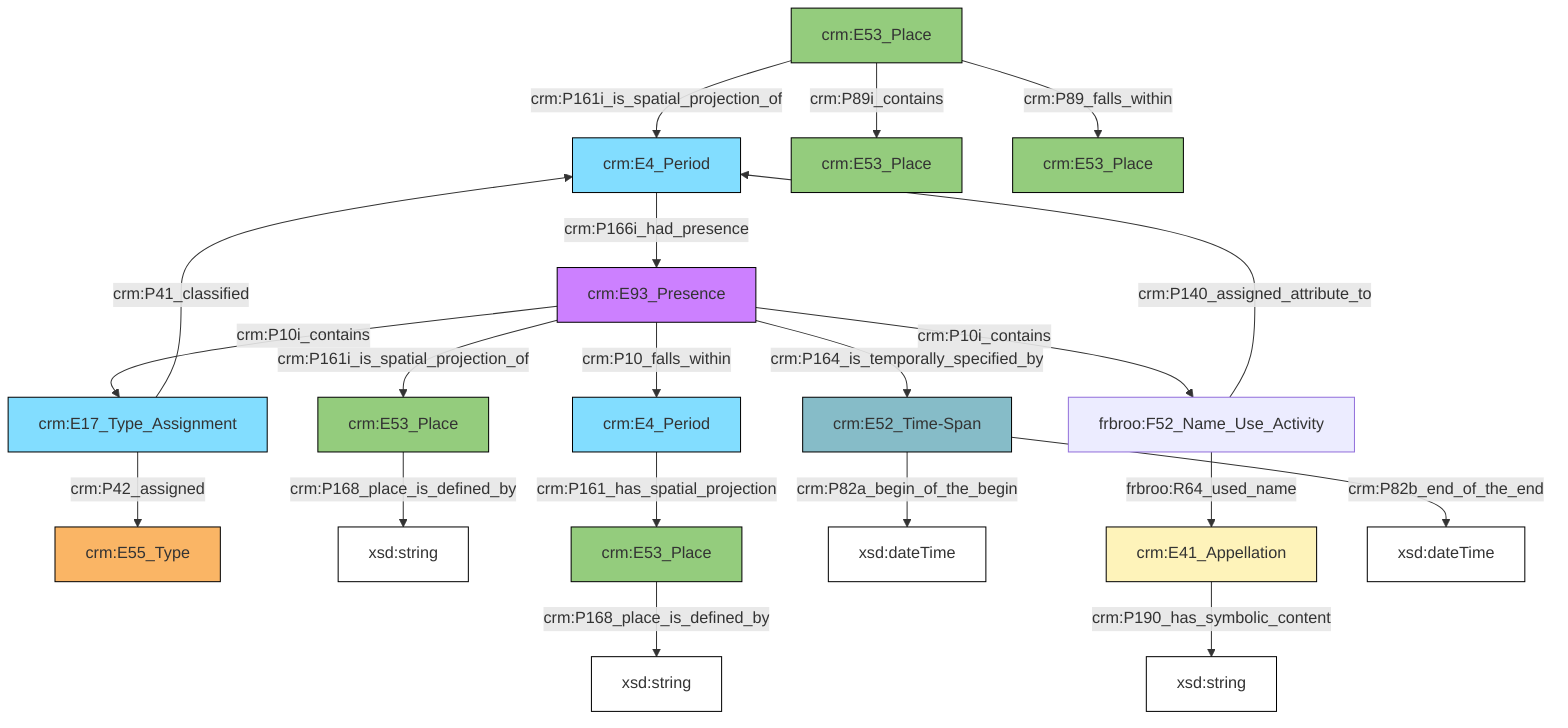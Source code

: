 flowchart TD
classDef Literal fill:#ffffff,stroke:#000000,color:;
classDef Literal_URI fill:#ffffff,stroke:#000000,color:;
classDef crm_E1_CRM_Entity fill:#ffffff,stroke:#000000,color:;
classDef crm_E1_CRM_Entity_URI fill:#ffffff,stroke:#000000,color:;
classDef crm_E2_Temporal_Entity fill:#82ddff,stroke:#000000,color:;
classDef crm_E2_Temporal_Entity_URI fill:#d2effa,stroke:#000000,color:;
classDef crm_E55_Type fill:#fab565,stroke:#000000,color:;
classDef crm_E55_Type_URI fill:#fde7ce,stroke:#000000,color:;
classDef crm_E52_Time-Span fill:#86bcc8,stroke:#000000,color:;
classDef crm_E52_Time-Span_URI fill:#dcebef,stroke:#000000,color:;
classDef crm_E41_Appellation fill:#fef3ba,stroke:#000000,color:;
classDef crm_E41_Appellation_URI fill:#fffae6,stroke:#000000,color:;
classDef crm_E53_Place fill:#94cc7d,stroke:#000000,color:;
classDef crm_E53_Place_URI fill:#e1f1da,stroke:#000000,color:;
classDef crm_E77_Persistent_Item fill:#ffffff,stroke:#000000,color:;
classDef crm_E77_Persistent_Item_URI fill:#ffffff,stroke:#000000,color:;
classDef crm_E28_Conceptual_Object fill:#fddc34,stroke:#000000,color:;
classDef crm_E28_Conceptual_Object_URI fill:#fef6cd,stroke:#000000,color:;
classDef crm_E18_Physical_Thing fill:#c78e66,stroke:#000000,color:;
classDef crm_E18_Physical_Thing_URI fill:#e3c8b5,stroke:#000000,color:;
classDef crm_E39_Actor fill:#ffbdca,stroke:#000000,color:;
classDef crm_E39_Actor_URI fill:#ffe6eb,stroke:#000000,color:;
classDef crm_E54_Dimension fill:#b8b8b8,stroke:#000000,color:;
classDef crm_E54_Dimension_URI fill:#f2f2f2,stroke:#000000,color:;
classDef crm_E92_Spacetime_Volume fill:#cc80ff,stroke:#000000,color:;
classDef crm_E92_Spacetime_Volume_URI fill:#ebccff,stroke:#000000,color:;
classDef crm_E59_Primitive_Value fill:#f0f0f0,stroke:#000000,color:;
classDef crm_E59_Primitive_Value_URI fill:#f2f2f2,stroke:#000000,color:;
classDef crm_PC0_Typed_CRM_Property fill:#ffffff,stroke:#000000,color:;
classDef crm_PC0_Typed_CRM_Property_URI fill:#ffffff,stroke:#000000,color:;
classDef Multi fill:#cccccc,stroke:#000000,color:;
classDef Multi_URI fill:#cccccc,stroke:#000000,color:;
2["crm:E93_Presence"]:::crm_E92_Spacetime_Volume -->|crm:P164_is_temporally_specified_by| 3["crm:E52_Time-Span"]:::crm_E52_Time-Span
4["frbroo:F52_Name_Use_Activity"]:::Default -->|crm:P140_assigned_attribute_to| 0["crm:E4_Period"]:::crm_E2_Temporal_Entity
2["crm:E93_Presence"]:::crm_E92_Spacetime_Volume -->|crm:P10_falls_within| 7["crm:E4_Period"]:::crm_E2_Temporal_Entity
2["crm:E93_Presence"]:::crm_E92_Spacetime_Volume -->|crm:P10i_contains| 8["crm:E17_Type_Assignment"]:::crm_E2_Temporal_Entity
12["crm:E53_Place"]:::crm_E53_Place -->|crm:P89i_contains| 5["crm:E53_Place"]:::crm_E53_Place
13["crm:E53_Place"]:::crm_E53_Place -->|crm:P168_place_is_defined_by| 14["xsd:string"]:::Literal
8["crm:E17_Type_Assignment"]:::crm_E2_Temporal_Entity -->|crm:P42_assigned| 10["crm:E55_Type"]:::crm_E55_Type
2["crm:E93_Presence"]:::crm_E92_Spacetime_Volume -->|crm:P161i_is_spatial_projection_of| 13["crm:E53_Place"]:::crm_E53_Place
8["crm:E17_Type_Assignment"]:::crm_E2_Temporal_Entity -->|crm:P41_classified| 0["crm:E4_Period"]:::crm_E2_Temporal_Entity
2["crm:E93_Presence"]:::crm_E92_Spacetime_Volume -->|crm:P10i_contains| 4["frbroo:F52_Name_Use_Activity"]:::Default
4["frbroo:F52_Name_Use_Activity"]:::Default -->|frbroo:R64_used_name| 20["crm:E41_Appellation"]:::crm_E41_Appellation
3["crm:E52_Time-Span"]:::crm_E52_Time-Span -->|crm:P82a_begin_of_the_begin| 21["xsd:dateTime"]:::Literal
22["crm:E53_Place"]:::crm_E53_Place -->|crm:P168_place_is_defined_by| 23["xsd:string"]:::Literal
12["crm:E53_Place"]:::crm_E53_Place -->|crm:P89_falls_within| 18["crm:E53_Place"]:::crm_E53_Place
7["crm:E4_Period"]:::crm_E2_Temporal_Entity -->|crm:P161_has_spatial_projection| 22["crm:E53_Place"]:::crm_E53_Place
3["crm:E52_Time-Span"]:::crm_E52_Time-Span -->|crm:P82b_end_of_the_end| 26["xsd:dateTime"]:::Literal
12["crm:E53_Place"]:::crm_E53_Place -->|crm:P161i_is_spatial_projection_of| 0["crm:E4_Period"]:::crm_E2_Temporal_Entity
20["crm:E41_Appellation"]:::crm_E41_Appellation -->|crm:P190_has_symbolic_content| 29["xsd:string"]:::Literal
0["crm:E4_Period"]:::crm_E2_Temporal_Entity -->|crm:P166i_had_presence| 2["crm:E93_Presence"]:::crm_E92_Spacetime_Volume